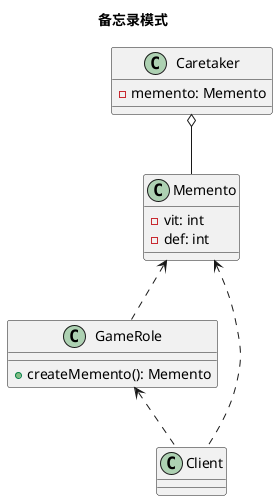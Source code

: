 @startuml

title 备忘录模式

class GameRole {
    + createMemento(): Memento
}

class Memento {
    - vit: int
    - def: int
}

class Caretaker {
    - memento: Memento
}


Caretaker o-- Memento

Memento <.. GameRole

GameRole <.. Client
Memento <.. Client

@enduml